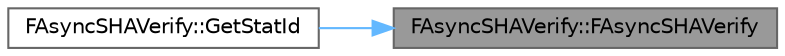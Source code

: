 digraph "FAsyncSHAVerify::FAsyncSHAVerify"
{
 // INTERACTIVE_SVG=YES
 // LATEX_PDF_SIZE
  bgcolor="transparent";
  edge [fontname=Helvetica,fontsize=10,labelfontname=Helvetica,labelfontsize=10];
  node [fontname=Helvetica,fontsize=10,shape=box,height=0.2,width=0.4];
  rankdir="RL";
  Node1 [id="Node000001",label="FAsyncSHAVerify::FAsyncSHAVerify",height=0.2,width=0.4,color="gray40", fillcolor="grey60", style="filled", fontcolor="black",tooltip="Constructor."];
  Node1 -> Node2 [id="edge1_Node000001_Node000002",dir="back",color="steelblue1",style="solid",tooltip=" "];
  Node2 [id="Node000002",label="FAsyncSHAVerify::GetStatId",height=0.2,width=0.4,color="grey40", fillcolor="white", style="filled",URL="$d0/d47/classFAsyncSHAVerify.html#ab576a18a74366785e1c717faeb6f9a34",tooltip=" "];
}
